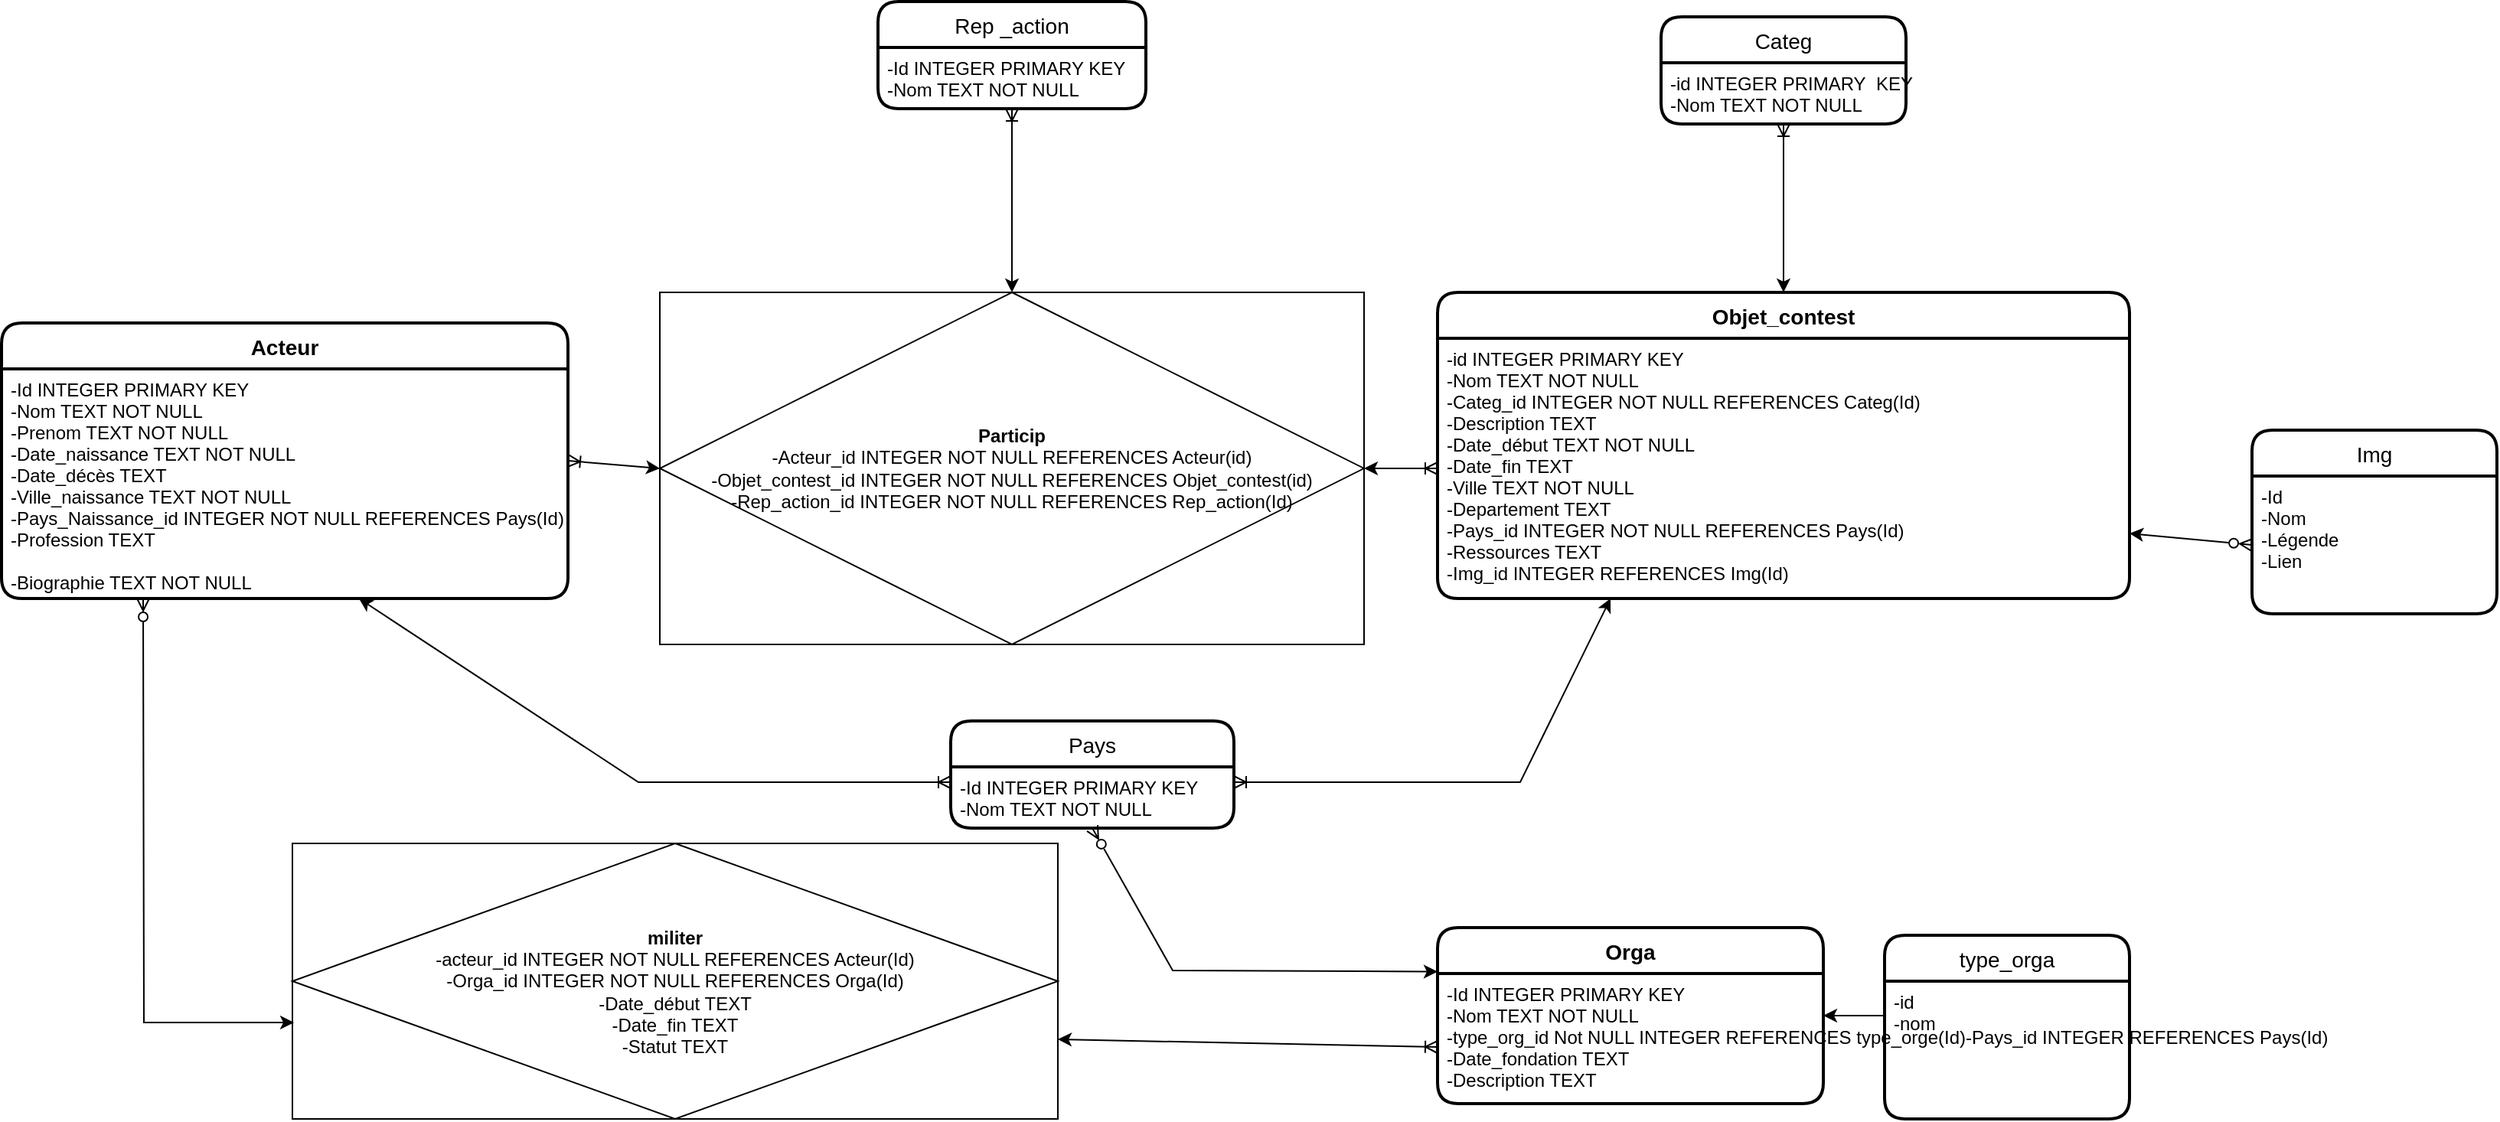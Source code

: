 <mxfile version="16.2.7" type="device"><diagram id="t9d8QzeeHgIeXrteANqX" name="Page-1"><mxGraphModel dx="2177" dy="1962" grid="1" gridSize="10" guides="1" tooltips="1" connect="1" arrows="1" fold="1" page="1" pageScale="1" pageWidth="827" pageHeight="1169" math="0" shadow="0"><root><mxCell id="0"/><mxCell id="1" parent="0"/><mxCell id="oGMCEuIB6FP9Hx-UODdq-2" value="Acteur" style="swimlane;childLayout=stackLayout;horizontal=1;startSize=30;horizontalStack=0;rounded=1;fontSize=14;fontStyle=1;strokeWidth=2;resizeParent=0;resizeLast=1;shadow=0;dashed=0;align=center;" parent="1" vertex="1"><mxGeometry x="-360" y="140" width="370" height="180" as="geometry"/></mxCell><mxCell id="oGMCEuIB6FP9Hx-UODdq-3" value="-Id INTEGER PRIMARY KEY&#xA;-Nom TEXT NOT NULL&#xA;-Prenom TEXT NOT NULL&#xA;-Date_naissance TEXT NOT NULL&#xA;-Date_décès TEXT&#xA;-Ville_naissance TEXT NOT NULL&#xA;-Pays_Naissance_id INTEGER NOT NULL REFERENCES Pays(Id)&#xA;-Profession TEXT&#xA;&#xA;-Biographie TEXT NOT NULL" style="align=left;strokeColor=none;fillColor=none;spacingLeft=4;fontSize=12;verticalAlign=top;resizable=0;rotatable=0;part=1;" parent="oGMCEuIB6FP9Hx-UODdq-2" vertex="1"><mxGeometry y="30" width="370" height="150" as="geometry"/></mxCell><mxCell id="oGMCEuIB6FP9Hx-UODdq-4" value="Orga" style="swimlane;childLayout=stackLayout;horizontal=1;startSize=30;horizontalStack=0;rounded=1;fontSize=14;fontStyle=1;strokeWidth=2;resizeParent=0;resizeLast=1;shadow=0;dashed=0;align=center;" parent="1" vertex="1"><mxGeometry x="578" y="535" width="252" height="115" as="geometry"/></mxCell><mxCell id="oGMCEuIB6FP9Hx-UODdq-5" value="-Id INTEGER PRIMARY KEY&#xA;-Nom TEXT NOT NULL&#xA;-type_org_id  Not NULL INTEGER REFERENCES type_orge(Id)-Pays_id INTEGER REFERENCES Pays(Id)&#xA;-Date_fondation TEXT&#xA;-Description TEXT" style="align=left;strokeColor=none;fillColor=none;spacingLeft=4;fontSize=12;verticalAlign=top;resizable=0;rotatable=0;part=1;" parent="oGMCEuIB6FP9Hx-UODdq-4" vertex="1"><mxGeometry y="30" width="252" height="85" as="geometry"/></mxCell><mxCell id="oGMCEuIB6FP9Hx-UODdq-6" value="Objet_contest" style="swimlane;childLayout=stackLayout;horizontal=1;startSize=30;horizontalStack=0;rounded=1;fontSize=14;fontStyle=1;strokeWidth=2;resizeParent=0;resizeLast=1;shadow=0;dashed=0;align=center;" parent="1" vertex="1"><mxGeometry x="578" y="120" width="452" height="200" as="geometry"/></mxCell><mxCell id="oGMCEuIB6FP9Hx-UODdq-7" value="-id INTEGER PRIMARY KEY&#xA;-Nom TEXT NOT NULL&#xA;-Categ_id INTEGER NOT NULL REFERENCES Categ(Id)&#xA;-Description TEXT&#xA;-Date_début TEXT NOT NULL&#xA;-Date_fin TEXT&#xA;-Ville TEXT NOT NULL&#xA;-Departement TEXT&#xA;-Pays_id INTEGER NOT NULL REFERENCES Pays(Id)&#xA;-Ressources TEXT&#xA;-Img_id INTEGER REFERENCES Img(Id)&#xA;" style="align=left;strokeColor=none;fillColor=none;spacingLeft=4;fontSize=12;verticalAlign=top;resizable=0;rotatable=0;part=1;" parent="oGMCEuIB6FP9Hx-UODdq-6" vertex="1"><mxGeometry y="30" width="452" height="170" as="geometry"/></mxCell><mxCell id="oGMCEuIB6FP9Hx-UODdq-8" value="&lt;div&gt;&lt;b&gt;Particip&lt;/b&gt;&lt;br&gt;&lt;/div&gt;&lt;div&gt;-Acteur_id INTEGER NOT NULL REFERENCES Acteur(id)&lt;br&gt;&lt;/div&gt;&lt;div&gt;-Objet_contest_id INTEGER NOT NULL REFERENCES Objet_contest(id)&lt;/div&gt;&lt;div&gt;-Rep_action_id INTEGER NOT NULL REFERENCES Rep_action(Id)&lt;br&gt;&lt;/div&gt;" style="shape=associativeEntity;whiteSpace=wrap;html=1;align=center;" parent="1" vertex="1"><mxGeometry x="70" y="120" width="460" height="230" as="geometry"/></mxCell><mxCell id="oGMCEuIB6FP9Hx-UODdq-16" value="" style="endArrow=classic;html=1;rounded=0;endFill=1;startArrow=ERoneToMany;startFill=0;exitX=1;exitY=0.4;exitDx=0;exitDy=0;entryX=0;entryY=0.5;entryDx=0;entryDy=0;exitPerimeter=0;" parent="1" source="oGMCEuIB6FP9Hx-UODdq-3" target="oGMCEuIB6FP9Hx-UODdq-8" edge="1"><mxGeometry width="50" height="50" relative="1" as="geometry"><mxPoint x="410" y="300" as="sourcePoint"/><mxPoint x="460" y="250" as="targetPoint"/></mxGeometry></mxCell><mxCell id="oGMCEuIB6FP9Hx-UODdq-18" value="" style="endArrow=ERoneToMany;html=1;rounded=0;startArrow=classic;startFill=1;endFill=0;exitX=1;exitY=0.5;exitDx=0;exitDy=0;" parent="1" source="oGMCEuIB6FP9Hx-UODdq-8" target="oGMCEuIB6FP9Hx-UODdq-7" edge="1"><mxGeometry width="50" height="50" relative="1" as="geometry"><mxPoint x="420" y="360" as="sourcePoint"/><mxPoint x="510" y="285" as="targetPoint"/></mxGeometry></mxCell><mxCell id="oGMCEuIB6FP9Hx-UODdq-25" value="Rep _action" style="swimlane;childLayout=stackLayout;horizontal=1;startSize=30;horizontalStack=0;rounded=1;fontSize=14;fontStyle=0;strokeWidth=2;resizeParent=0;resizeLast=1;shadow=0;dashed=0;align=center;" parent="1" vertex="1"><mxGeometry x="212.5" y="-70" width="175" height="70" as="geometry"/></mxCell><mxCell id="oGMCEuIB6FP9Hx-UODdq-26" value="-Id INTEGER PRIMARY KEY&#xA;-Nom TEXT NOT NULL" style="align=left;strokeColor=none;fillColor=none;spacingLeft=4;fontSize=12;verticalAlign=top;resizable=0;rotatable=0;part=1;" parent="oGMCEuIB6FP9Hx-UODdq-25" vertex="1"><mxGeometry y="30" width="175" height="40" as="geometry"/></mxCell><mxCell id="oGMCEuIB6FP9Hx-UODdq-28" value="" style="endArrow=ERoneToMany;html=1;rounded=0;startArrow=classic;startFill=1;endFill=0;entryX=0.5;entryY=1;entryDx=0;entryDy=0;" parent="1" source="oGMCEuIB6FP9Hx-UODdq-8" target="oGMCEuIB6FP9Hx-UODdq-25" edge="1"><mxGeometry width="50" height="50" relative="1" as="geometry"><mxPoint x="400" y="430" as="sourcePoint"/><mxPoint x="450" y="380" as="targetPoint"/></mxGeometry></mxCell><mxCell id="oGMCEuIB6FP9Hx-UODdq-29" value="Categ" style="swimlane;childLayout=stackLayout;horizontal=1;startSize=30;horizontalStack=0;rounded=1;fontSize=14;fontStyle=0;strokeWidth=2;resizeParent=0;resizeLast=1;shadow=0;dashed=0;align=center;" parent="1" vertex="1"><mxGeometry x="724" y="-60" width="160" height="70" as="geometry"/></mxCell><mxCell id="oGMCEuIB6FP9Hx-UODdq-30" value="-id INTEGER PRIMARY  KEY&#xA;-Nom TEXT NOT NULL&#xA;" style="align=left;strokeColor=none;fillColor=none;spacingLeft=4;fontSize=12;verticalAlign=top;resizable=0;rotatable=0;part=1;" parent="oGMCEuIB6FP9Hx-UODdq-29" vertex="1"><mxGeometry y="30" width="160" height="40" as="geometry"/></mxCell><mxCell id="oGMCEuIB6FP9Hx-UODdq-32" value="Pays" style="swimlane;childLayout=stackLayout;horizontal=1;startSize=30;horizontalStack=0;rounded=1;fontSize=14;fontStyle=0;strokeWidth=2;resizeParent=0;resizeLast=1;shadow=0;dashed=0;align=center;" parent="1" vertex="1"><mxGeometry x="260" y="400" width="185" height="70" as="geometry"/></mxCell><mxCell id="oGMCEuIB6FP9Hx-UODdq-33" value="-Id INTEGER PRIMARY KEY&#xA;-Nom TEXT NOT NULL&#xA;" style="align=left;strokeColor=none;fillColor=none;spacingLeft=4;fontSize=12;verticalAlign=top;resizable=0;rotatable=0;part=1;" parent="oGMCEuIB6FP9Hx-UODdq-32" vertex="1"><mxGeometry y="30" width="185" height="40" as="geometry"/></mxCell><mxCell id="oGMCEuIB6FP9Hx-UODdq-35" value="" style="endArrow=ERoneToMany;html=1;rounded=0;entryX=0;entryY=0.25;entryDx=0;entryDy=0;exitX=0.631;exitY=1;exitDx=0;exitDy=0;exitPerimeter=0;startArrow=classic;startFill=1;endFill=0;" parent="1" source="oGMCEuIB6FP9Hx-UODdq-3" target="oGMCEuIB6FP9Hx-UODdq-33" edge="1"><mxGeometry width="50" height="50" relative="1" as="geometry"><mxPoint x="160" y="390" as="sourcePoint"/><mxPoint x="310" y="320" as="targetPoint"/><Array as="points"><mxPoint x="56" y="440"/></Array></mxGeometry></mxCell><mxCell id="oGMCEuIB6FP9Hx-UODdq-36" value="" style="endArrow=classic;html=1;rounded=0;exitX=1;exitY=0.25;exitDx=0;exitDy=0;entryX=0.25;entryY=1;entryDx=0;entryDy=0;startArrow=ERoneToMany;startFill=0;endFill=1;" parent="1" source="oGMCEuIB6FP9Hx-UODdq-33" target="oGMCEuIB6FP9Hx-UODdq-7" edge="1"><mxGeometry width="50" height="50" relative="1" as="geometry"><mxPoint x="450" y="440" as="sourcePoint"/><mxPoint x="640" y="380" as="targetPoint"/><Array as="points"><mxPoint x="632" y="440"/></Array></mxGeometry></mxCell><mxCell id="oGMCEuIB6FP9Hx-UODdq-38" value="" style="endArrow=classic;html=1;rounded=0;entryX=0;entryY=0.25;entryDx=0;entryDy=0;exitX=0.5;exitY=1;exitDx=0;exitDy=0;startArrow=ERzeroToMany;startFill=0;" parent="1" source="oGMCEuIB6FP9Hx-UODdq-32" target="oGMCEuIB6FP9Hx-UODdq-4" edge="1"><mxGeometry width="50" height="50" relative="1" as="geometry"><mxPoint x="260" y="370" as="sourcePoint"/><mxPoint x="310" y="320" as="targetPoint"/><Array as="points"><mxPoint x="405" y="563"/></Array></mxGeometry></mxCell><mxCell id="oGMCEuIB6FP9Hx-UODdq-42" value="&lt;div&gt;&lt;br&gt;&lt;/div&gt;&lt;div&gt;&lt;b&gt;militer&lt;/b&gt;&lt;br&gt;&lt;/div&gt;&lt;div&gt;-acteur_id INTEGER NOT NULL REFERENCES Acteur(Id)&lt;br&gt;&lt;/div&gt;&lt;div&gt;-Orga_id INTEGER NOT NULL REFERENCES Orga(Id)&lt;br&gt;&lt;/div&gt;&lt;div&gt;-Date_début TEXT&lt;br&gt;&lt;/div&gt;&lt;div&gt;-Date_fin TEXT&lt;br&gt;&lt;/div&gt;&lt;div&gt;-Statut TEXT&lt;br&gt;&lt;/div&gt;" style="shape=associativeEntity;whiteSpace=wrap;html=1;align=center;" parent="1" vertex="1"><mxGeometry x="-170" y="480" width="500" height="180" as="geometry"/></mxCell><mxCell id="oGMCEuIB6FP9Hx-UODdq-43" value="" style="endArrow=classic;html=1;rounded=0;exitX=0;exitY=0.5;exitDx=0;exitDy=0;entryX=1;entryY=0.711;entryDx=0;entryDy=0;entryPerimeter=0;startArrow=ERoneToMany;startFill=0;" parent="1" target="oGMCEuIB6FP9Hx-UODdq-42" edge="1"><mxGeometry width="50" height="50" relative="1" as="geometry"><mxPoint x="578" y="613" as="sourcePoint"/><mxPoint x="290" y="610" as="targetPoint"/></mxGeometry></mxCell><mxCell id="oGMCEuIB6FP9Hx-UODdq-45" value="Img" style="swimlane;childLayout=stackLayout;horizontal=1;startSize=30;horizontalStack=0;rounded=1;fontSize=14;fontStyle=0;strokeWidth=2;resizeParent=0;resizeLast=1;shadow=0;dashed=0;align=center;" parent="1" vertex="1"><mxGeometry x="1110" y="210" width="160" height="120" as="geometry"/></mxCell><mxCell id="oGMCEuIB6FP9Hx-UODdq-46" value="-Id&#xA;-Nom&#xA;-Légende&#xA;-Lien&#xA;" style="align=left;strokeColor=none;fillColor=none;spacingLeft=4;fontSize=12;verticalAlign=top;resizable=0;rotatable=0;part=1;" parent="oGMCEuIB6FP9Hx-UODdq-45" vertex="1"><mxGeometry y="30" width="160" height="90" as="geometry"/></mxCell><mxCell id="EsFc5p8Gj1jhaBnLDiJn-1" value="" style="endArrow=classic;html=1;rounded=0;exitX=0.5;exitY=1;exitDx=0;exitDy=0;entryX=0.5;entryY=0;entryDx=0;entryDy=0;startArrow=ERoneToMany;startFill=0;endFill=1;" parent="1" source="oGMCEuIB6FP9Hx-UODdq-29" target="oGMCEuIB6FP9Hx-UODdq-6" edge="1"><mxGeometry width="50" height="50" relative="1" as="geometry"><mxPoint x="590" y="280" as="sourcePoint"/><mxPoint x="640" y="230" as="targetPoint"/></mxGeometry></mxCell><mxCell id="EsFc5p8Gj1jhaBnLDiJn-3" value="" style="endArrow=classic;html=1;rounded=0;exitX=0;exitY=0.5;exitDx=0;exitDy=0;entryX=1;entryY=0.75;entryDx=0;entryDy=0;startArrow=ERzeroToMany;startFill=0;" parent="1" source="oGMCEuIB6FP9Hx-UODdq-46" target="oGMCEuIB6FP9Hx-UODdq-7" edge="1"><mxGeometry width="50" height="50" relative="1" as="geometry"><mxPoint x="970" y="280" as="sourcePoint"/><mxPoint x="1020" y="230" as="targetPoint"/></mxGeometry></mxCell><mxCell id="EsFc5p8Gj1jhaBnLDiJn-4" value="" style="endArrow=classic;html=1;rounded=0;exitX=0.25;exitY=1;exitDx=0;exitDy=0;entryX=0.002;entryY=0.65;entryDx=0;entryDy=0;entryPerimeter=0;startArrow=ERzeroToMany;startFill=0;" parent="1" source="oGMCEuIB6FP9Hx-UODdq-3" target="oGMCEuIB6FP9Hx-UODdq-42" edge="1"><mxGeometry width="50" height="50" relative="1" as="geometry"><mxPoint x="180" y="280" as="sourcePoint"/><mxPoint x="230" y="230" as="targetPoint"/><Array as="points"><mxPoint x="-267" y="597"/></Array></mxGeometry></mxCell><mxCell id="Y7oV634gxmD3FYb-pni3-6" value="type_orga" style="swimlane;childLayout=stackLayout;horizontal=1;startSize=30;horizontalStack=0;rounded=1;fontSize=14;fontStyle=0;strokeWidth=2;resizeParent=0;resizeLast=1;shadow=0;dashed=0;align=center;" vertex="1" parent="1"><mxGeometry x="870" y="540" width="160" height="120" as="geometry"/></mxCell><mxCell id="Y7oV634gxmD3FYb-pni3-8" value="-id&#xA;-nom&#xA;" style="align=left;strokeColor=none;fillColor=none;spacingLeft=4;fontSize=12;verticalAlign=top;resizable=0;rotatable=0;part=1;" vertex="1" parent="Y7oV634gxmD3FYb-pni3-6"><mxGeometry y="30" width="160" height="90" as="geometry"/></mxCell><mxCell id="Y7oV634gxmD3FYb-pni3-9" value="" style="endArrow=classic;html=1;rounded=0;exitX=0;exitY=0.25;exitDx=0;exitDy=0;entryX=1;entryY=0.5;entryDx=0;entryDy=0;" edge="1" parent="1" source="Y7oV634gxmD3FYb-pni3-8" target="oGMCEuIB6FP9Hx-UODdq-4"><mxGeometry width="50" height="50" relative="1" as="geometry"><mxPoint x="780" y="370" as="sourcePoint"/><mxPoint x="830" y="320" as="targetPoint"/></mxGeometry></mxCell></root></mxGraphModel></diagram></mxfile>